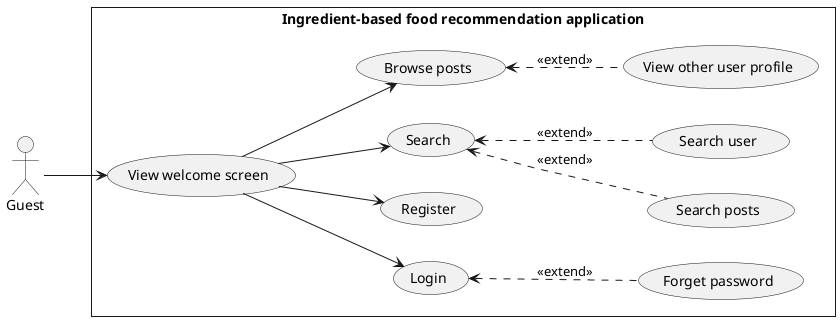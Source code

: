 @startuml
skinparam style strictuml
skinparam monochrome true
skinparam linetype polyline
left to right direction
actor "Guest" as guest

rectangle Ingredient-based<U+0020>food<U+0020>recommendation<U+0020>application {
  usecase "Login" as ucLogin
  usecase "View welcome screen" as ucViewWelcome
  usecase "Register" as ucRegister
  usecase "Forget password" as ucForgetPassword
  usecase "Search" as ucSearch
  usecase "Search posts" as ucSearchPosts
  usecase "Search user" as ucSearchUser
  usecase "Browse posts" as ucBrowsePosts
  usecase "View other user profile" as ucViewUSProfile
}

guest --> ucViewWelcome
    ucViewWelcome --> ucLogin
        ucLogin <.. ucForgetPassword : <<extend>>
    ucViewWelcome --> ucRegister
    ucViewWelcome --> ucSearch
        ucSearch <.. ucSearchPosts : <<extend>>
        ucSearch <.. ucSearchUser : <<extend>>
    ucViewWelcome --> ucBrowsePosts
        ucBrowsePosts <.. ucViewUSProfile : <<extend>>
@enduml
